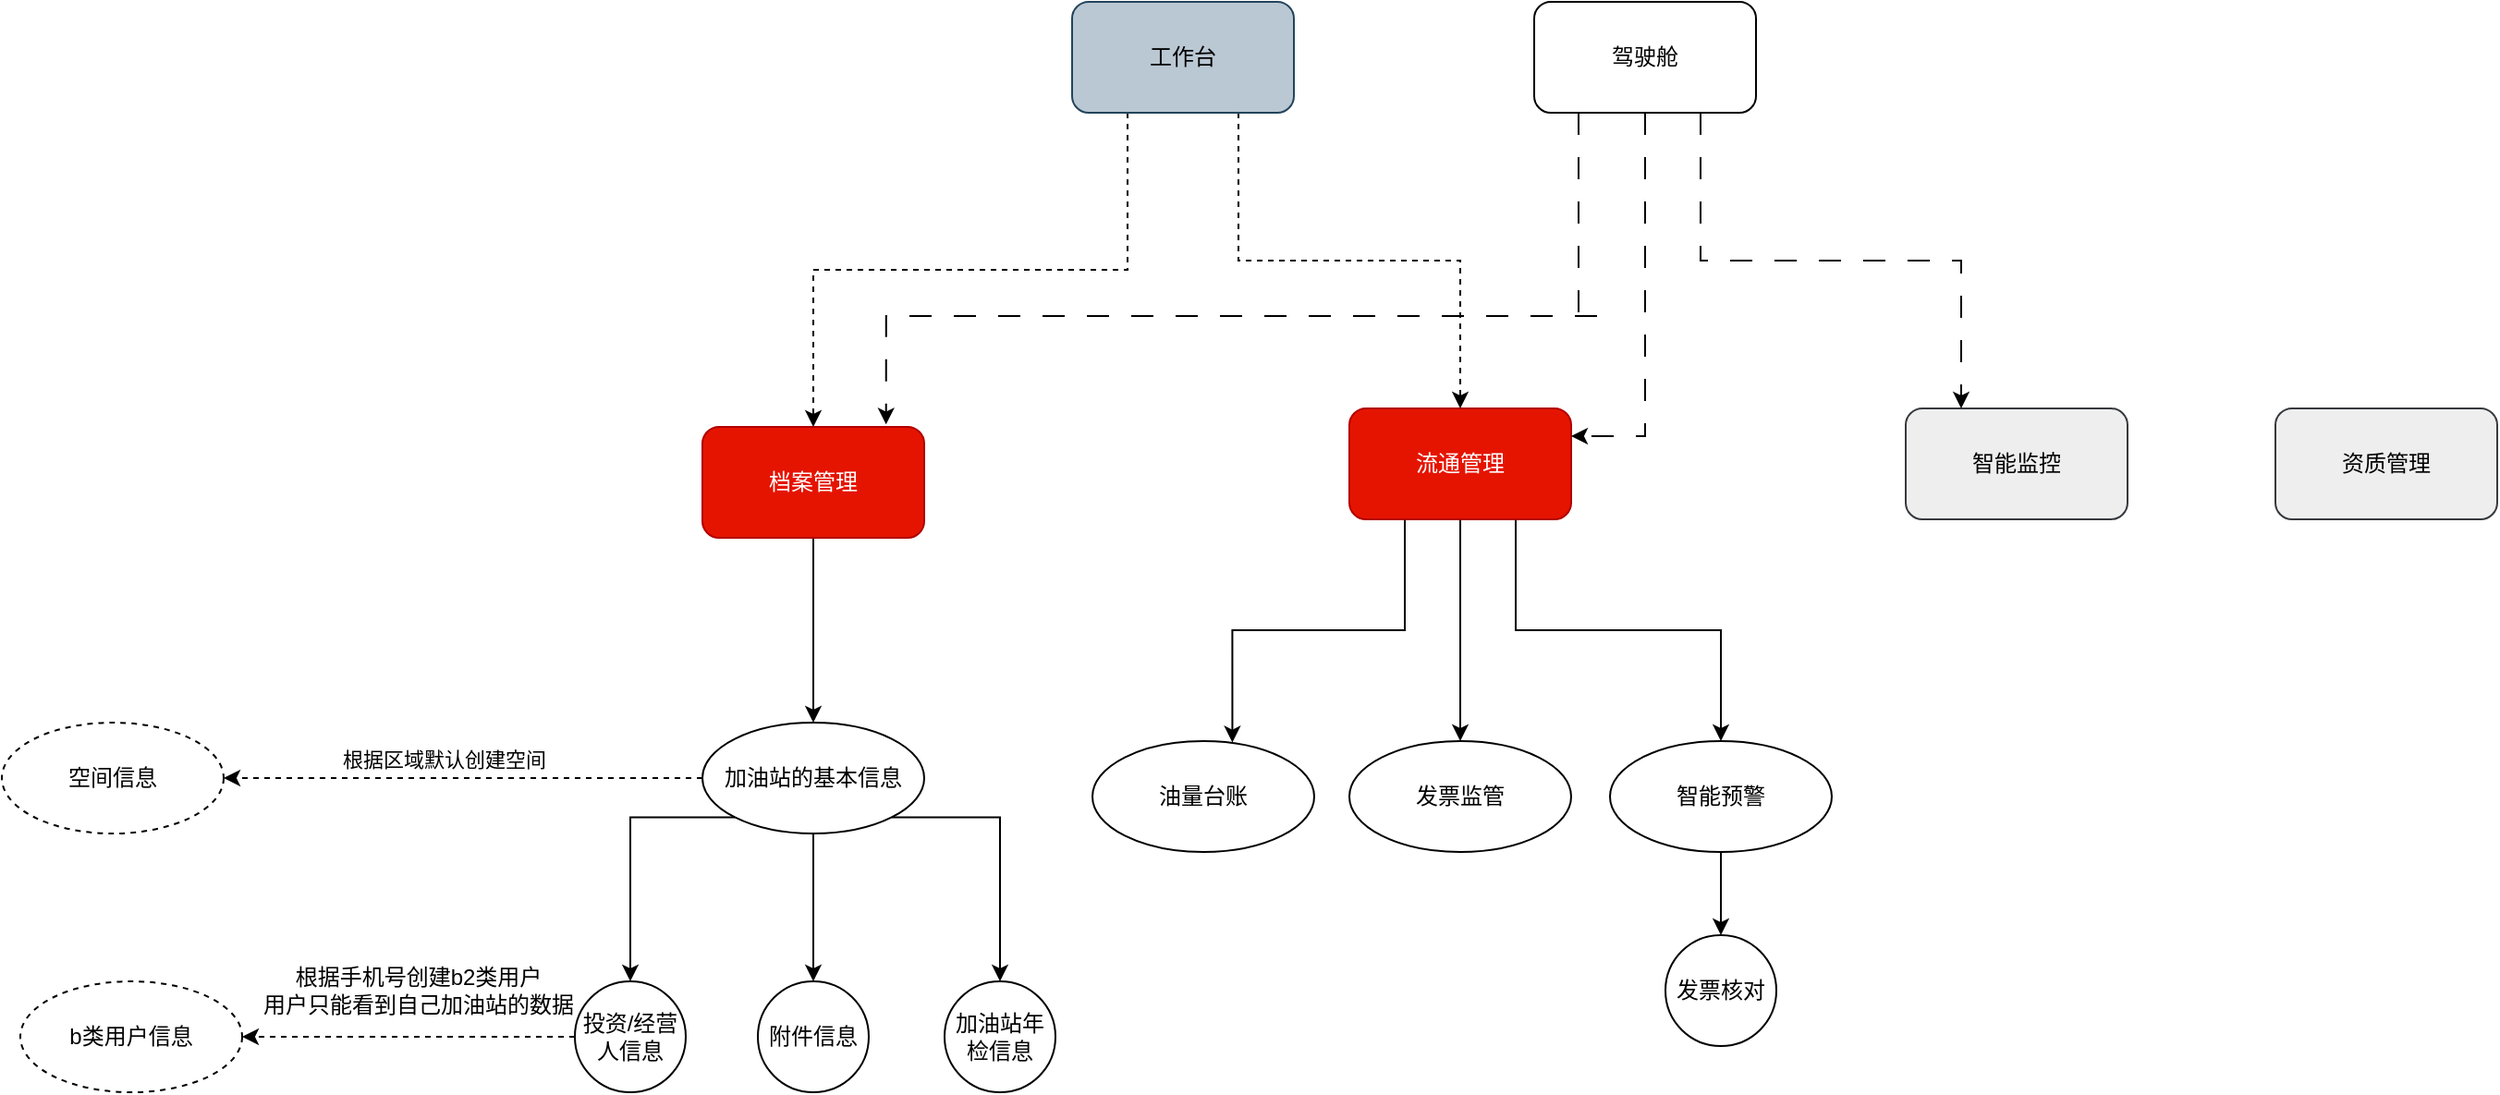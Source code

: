 <mxfile version="21.1.1" type="github">
  <diagram id="C5RBs43oDa-KdzZeNtuy" name="Page-1">
    <mxGraphModel dx="1815" dy="658" grid="1" gridSize="10" guides="1" tooltips="1" connect="1" arrows="1" fold="1" page="1" pageScale="1" pageWidth="827" pageHeight="1169" math="0" shadow="0">
      <root>
        <mxCell id="WIyWlLk6GJQsqaUBKTNV-0" />
        <mxCell id="WIyWlLk6GJQsqaUBKTNV-1" parent="WIyWlLk6GJQsqaUBKTNV-0" />
        <mxCell id="YlMr-AtCacn_neBP1xB6-13" style="edgeStyle=orthogonalEdgeStyle;rounded=0;orthogonalLoop=1;jettySize=auto;html=1;exitX=0.5;exitY=1;exitDx=0;exitDy=0;entryX=0.5;entryY=0;entryDx=0;entryDy=0;" parent="WIyWlLk6GJQsqaUBKTNV-1" source="YlMr-AtCacn_neBP1xB6-0" target="YlMr-AtCacn_neBP1xB6-12" edge="1">
          <mxGeometry relative="1" as="geometry" />
        </mxCell>
        <mxCell id="YlMr-AtCacn_neBP1xB6-0" value="档案管理" style="rounded=1;whiteSpace=wrap;html=1;fillColor=#e51400;fontColor=#ffffff;strokeColor=#B20000;" parent="WIyWlLk6GJQsqaUBKTNV-1" vertex="1">
          <mxGeometry x="-1" y="310" width="120" height="60" as="geometry" />
        </mxCell>
        <mxCell id="YlMr-AtCacn_neBP1xB6-1" value="资质管理" style="rounded=1;whiteSpace=wrap;html=1;fillColor=#eeeeee;strokeColor=#36393d;" parent="WIyWlLk6GJQsqaUBKTNV-1" vertex="1">
          <mxGeometry x="850" y="300" width="120" height="60" as="geometry" />
        </mxCell>
        <mxCell id="YlMr-AtCacn_neBP1xB6-9" style="edgeStyle=orthogonalEdgeStyle;rounded=0;orthogonalLoop=1;jettySize=auto;html=1;exitX=0.25;exitY=1;exitDx=0;exitDy=0;entryX=0.631;entryY=0.013;entryDx=0;entryDy=0;entryPerimeter=0;" parent="WIyWlLk6GJQsqaUBKTNV-1" source="YlMr-AtCacn_neBP1xB6-2" target="YlMr-AtCacn_neBP1xB6-6" edge="1">
          <mxGeometry relative="1" as="geometry" />
        </mxCell>
        <mxCell id="YlMr-AtCacn_neBP1xB6-10" style="edgeStyle=orthogonalEdgeStyle;rounded=0;orthogonalLoop=1;jettySize=auto;html=1;exitX=0.5;exitY=1;exitDx=0;exitDy=0;entryX=0.5;entryY=0;entryDx=0;entryDy=0;" parent="WIyWlLk6GJQsqaUBKTNV-1" source="YlMr-AtCacn_neBP1xB6-2" target="YlMr-AtCacn_neBP1xB6-7" edge="1">
          <mxGeometry relative="1" as="geometry" />
        </mxCell>
        <mxCell id="YlMr-AtCacn_neBP1xB6-11" style="edgeStyle=orthogonalEdgeStyle;rounded=0;orthogonalLoop=1;jettySize=auto;html=1;exitX=0.75;exitY=1;exitDx=0;exitDy=0;" parent="WIyWlLk6GJQsqaUBKTNV-1" source="YlMr-AtCacn_neBP1xB6-2" target="YlMr-AtCacn_neBP1xB6-8" edge="1">
          <mxGeometry relative="1" as="geometry" />
        </mxCell>
        <mxCell id="YlMr-AtCacn_neBP1xB6-2" value="流通管理" style="rounded=1;whiteSpace=wrap;html=1;fillColor=#e51400;fontColor=#ffffff;strokeColor=#B20000;" parent="WIyWlLk6GJQsqaUBKTNV-1" vertex="1">
          <mxGeometry x="349" y="300" width="120" height="60" as="geometry" />
        </mxCell>
        <mxCell id="YlMr-AtCacn_neBP1xB6-3" value="智能监控" style="rounded=1;whiteSpace=wrap;html=1;fillColor=#eeeeee;strokeColor=#36393d;" parent="WIyWlLk6GJQsqaUBKTNV-1" vertex="1">
          <mxGeometry x="650" y="300" width="120" height="60" as="geometry" />
        </mxCell>
        <mxCell id="YlMr-AtCacn_neBP1xB6-19" style="edgeStyle=orthogonalEdgeStyle;rounded=0;orthogonalLoop=1;jettySize=auto;html=1;exitX=0.2;exitY=1;exitDx=0;exitDy=0;entryX=0.828;entryY=-0.022;entryDx=0;entryDy=0;entryPerimeter=0;dashed=1;dashPattern=12 12;exitPerimeter=0;" parent="WIyWlLk6GJQsqaUBKTNV-1" source="YlMr-AtCacn_neBP1xB6-4" target="YlMr-AtCacn_neBP1xB6-0" edge="1">
          <mxGeometry relative="1" as="geometry">
            <Array as="points">
              <mxPoint x="483" y="250" />
              <mxPoint x="118" y="250" />
            </Array>
          </mxGeometry>
        </mxCell>
        <mxCell id="YlMr-AtCacn_neBP1xB6-20" style="edgeStyle=orthogonalEdgeStyle;rounded=0;orthogonalLoop=1;jettySize=auto;html=1;exitX=0.5;exitY=1;exitDx=0;exitDy=0;entryX=1;entryY=0.25;entryDx=0;entryDy=0;dashed=1;dashPattern=12 12;" parent="WIyWlLk6GJQsqaUBKTNV-1" source="YlMr-AtCacn_neBP1xB6-4" target="YlMr-AtCacn_neBP1xB6-2" edge="1">
          <mxGeometry relative="1" as="geometry">
            <mxPoint x="539" y="230" as="targetPoint" />
          </mxGeometry>
        </mxCell>
        <mxCell id="YlMr-AtCacn_neBP1xB6-21" style="edgeStyle=orthogonalEdgeStyle;rounded=0;orthogonalLoop=1;jettySize=auto;html=1;exitX=0.75;exitY=1;exitDx=0;exitDy=0;entryX=0.25;entryY=0;entryDx=0;entryDy=0;dashed=1;dashPattern=12 12;" parent="WIyWlLk6GJQsqaUBKTNV-1" source="YlMr-AtCacn_neBP1xB6-4" target="YlMr-AtCacn_neBP1xB6-3" edge="1">
          <mxGeometry relative="1" as="geometry" />
        </mxCell>
        <mxCell id="YlMr-AtCacn_neBP1xB6-4" value="驾驶舱" style="rounded=1;whiteSpace=wrap;html=1;" parent="WIyWlLk6GJQsqaUBKTNV-1" vertex="1">
          <mxGeometry x="449" y="80" width="120" height="60" as="geometry" />
        </mxCell>
        <mxCell id="YlMr-AtCacn_neBP1xB6-17" style="edgeStyle=orthogonalEdgeStyle;rounded=0;orthogonalLoop=1;jettySize=auto;html=1;exitX=0.25;exitY=1;exitDx=0;exitDy=0;dashed=1;" parent="WIyWlLk6GJQsqaUBKTNV-1" source="YlMr-AtCacn_neBP1xB6-5" target="YlMr-AtCacn_neBP1xB6-0" edge="1">
          <mxGeometry relative="1" as="geometry" />
        </mxCell>
        <mxCell id="YlMr-AtCacn_neBP1xB6-18" style="edgeStyle=orthogonalEdgeStyle;rounded=0;orthogonalLoop=1;jettySize=auto;html=1;exitX=0.75;exitY=1;exitDx=0;exitDy=0;entryX=0.5;entryY=0;entryDx=0;entryDy=0;dashed=1;" parent="WIyWlLk6GJQsqaUBKTNV-1" source="YlMr-AtCacn_neBP1xB6-5" target="YlMr-AtCacn_neBP1xB6-2" edge="1">
          <mxGeometry relative="1" as="geometry" />
        </mxCell>
        <mxCell id="YlMr-AtCacn_neBP1xB6-5" value="工作台" style="rounded=1;whiteSpace=wrap;html=1;fillColor=#bac8d3;strokeColor=#23445d;" parent="WIyWlLk6GJQsqaUBKTNV-1" vertex="1">
          <mxGeometry x="199" y="80" width="120" height="60" as="geometry" />
        </mxCell>
        <mxCell id="YlMr-AtCacn_neBP1xB6-6" value="油量台账" style="ellipse;whiteSpace=wrap;html=1;" parent="WIyWlLk6GJQsqaUBKTNV-1" vertex="1">
          <mxGeometry x="210" y="480" width="120" height="60" as="geometry" />
        </mxCell>
        <mxCell id="YlMr-AtCacn_neBP1xB6-7" value="发票监管" style="ellipse;whiteSpace=wrap;html=1;" parent="WIyWlLk6GJQsqaUBKTNV-1" vertex="1">
          <mxGeometry x="349" y="480" width="120" height="60" as="geometry" />
        </mxCell>
        <mxCell id="YlMr-AtCacn_neBP1xB6-15" style="edgeStyle=orthogonalEdgeStyle;rounded=0;orthogonalLoop=1;jettySize=auto;html=1;exitX=0.5;exitY=1;exitDx=0;exitDy=0;" parent="WIyWlLk6GJQsqaUBKTNV-1" source="YlMr-AtCacn_neBP1xB6-8" target="YlMr-AtCacn_neBP1xB6-14" edge="1">
          <mxGeometry relative="1" as="geometry" />
        </mxCell>
        <mxCell id="YlMr-AtCacn_neBP1xB6-8" value="智能预警" style="ellipse;whiteSpace=wrap;html=1;" parent="WIyWlLk6GJQsqaUBKTNV-1" vertex="1">
          <mxGeometry x="490" y="480" width="120" height="60" as="geometry" />
        </mxCell>
        <mxCell id="T5FKO1t9gKB2q5B7KWTC-2" style="edgeStyle=orthogonalEdgeStyle;rounded=0;orthogonalLoop=1;jettySize=auto;html=1;exitX=0;exitY=1;exitDx=0;exitDy=0;entryX=0.5;entryY=0;entryDx=0;entryDy=0;" edge="1" parent="WIyWlLk6GJQsqaUBKTNV-1" source="YlMr-AtCacn_neBP1xB6-12" target="T5FKO1t9gKB2q5B7KWTC-0">
          <mxGeometry relative="1" as="geometry">
            <mxPoint x="-42" y="610" as="targetPoint" />
          </mxGeometry>
        </mxCell>
        <mxCell id="T5FKO1t9gKB2q5B7KWTC-3" style="edgeStyle=orthogonalEdgeStyle;rounded=0;orthogonalLoop=1;jettySize=auto;html=1;exitX=0.5;exitY=1;exitDx=0;exitDy=0;" edge="1" parent="WIyWlLk6GJQsqaUBKTNV-1" source="YlMr-AtCacn_neBP1xB6-12" target="T5FKO1t9gKB2q5B7KWTC-1">
          <mxGeometry relative="1" as="geometry" />
        </mxCell>
        <mxCell id="T5FKO1t9gKB2q5B7KWTC-6" style="edgeStyle=orthogonalEdgeStyle;rounded=0;orthogonalLoop=1;jettySize=auto;html=1;exitX=1;exitY=1;exitDx=0;exitDy=0;entryX=0.5;entryY=0;entryDx=0;entryDy=0;" edge="1" parent="WIyWlLk6GJQsqaUBKTNV-1" source="YlMr-AtCacn_neBP1xB6-12" target="T5FKO1t9gKB2q5B7KWTC-5">
          <mxGeometry relative="1" as="geometry" />
        </mxCell>
        <mxCell id="T5FKO1t9gKB2q5B7KWTC-8" style="edgeStyle=orthogonalEdgeStyle;rounded=0;orthogonalLoop=1;jettySize=auto;html=1;exitX=0;exitY=0.5;exitDx=0;exitDy=0;entryX=1;entryY=0.5;entryDx=0;entryDy=0;dashed=1;" edge="1" parent="WIyWlLk6GJQsqaUBKTNV-1" source="YlMr-AtCacn_neBP1xB6-12" target="T5FKO1t9gKB2q5B7KWTC-7">
          <mxGeometry relative="1" as="geometry" />
        </mxCell>
        <mxCell id="T5FKO1t9gKB2q5B7KWTC-11" value="根据区域默认创建空间" style="edgeLabel;html=1;align=center;verticalAlign=middle;resizable=0;points=[];" vertex="1" connectable="0" parent="T5FKO1t9gKB2q5B7KWTC-8">
          <mxGeometry x="0.185" y="3" relative="1" as="geometry">
            <mxPoint x="13" y="-13" as="offset" />
          </mxGeometry>
        </mxCell>
        <mxCell id="YlMr-AtCacn_neBP1xB6-12" value="加油站的基本信息" style="ellipse;whiteSpace=wrap;html=1;" parent="WIyWlLk6GJQsqaUBKTNV-1" vertex="1">
          <mxGeometry x="-1" y="470" width="120" height="60" as="geometry" />
        </mxCell>
        <mxCell id="YlMr-AtCacn_neBP1xB6-14" value="发票核对" style="ellipse;whiteSpace=wrap;html=1;aspect=fixed;" parent="WIyWlLk6GJQsqaUBKTNV-1" vertex="1">
          <mxGeometry x="520" y="585" width="60" height="60" as="geometry" />
        </mxCell>
        <mxCell id="T5FKO1t9gKB2q5B7KWTC-10" style="edgeStyle=orthogonalEdgeStyle;rounded=0;orthogonalLoop=1;jettySize=auto;html=1;exitX=0;exitY=0.5;exitDx=0;exitDy=0;entryX=1;entryY=0.5;entryDx=0;entryDy=0;dashed=1;" edge="1" parent="WIyWlLk6GJQsqaUBKTNV-1" source="T5FKO1t9gKB2q5B7KWTC-0" target="T5FKO1t9gKB2q5B7KWTC-9">
          <mxGeometry relative="1" as="geometry" />
        </mxCell>
        <mxCell id="T5FKO1t9gKB2q5B7KWTC-0" value="投资/经营人信息" style="ellipse;whiteSpace=wrap;html=1;aspect=fixed;" vertex="1" parent="WIyWlLk6GJQsqaUBKTNV-1">
          <mxGeometry x="-70" y="610" width="60" height="60" as="geometry" />
        </mxCell>
        <mxCell id="T5FKO1t9gKB2q5B7KWTC-1" value="附件信息" style="ellipse;whiteSpace=wrap;html=1;aspect=fixed;" vertex="1" parent="WIyWlLk6GJQsqaUBKTNV-1">
          <mxGeometry x="29" y="610" width="60" height="60" as="geometry" />
        </mxCell>
        <mxCell id="T5FKO1t9gKB2q5B7KWTC-5" value="加油站年检信息" style="ellipse;whiteSpace=wrap;html=1;aspect=fixed;" vertex="1" parent="WIyWlLk6GJQsqaUBKTNV-1">
          <mxGeometry x="130" y="610" width="60" height="60" as="geometry" />
        </mxCell>
        <mxCell id="T5FKO1t9gKB2q5B7KWTC-7" value="空间信息" style="ellipse;whiteSpace=wrap;html=1;dashed=1;" vertex="1" parent="WIyWlLk6GJQsqaUBKTNV-1">
          <mxGeometry x="-380" y="470" width="120" height="60" as="geometry" />
        </mxCell>
        <mxCell id="T5FKO1t9gKB2q5B7KWTC-9" value="b类用户信息" style="ellipse;whiteSpace=wrap;html=1;dashed=1;" vertex="1" parent="WIyWlLk6GJQsqaUBKTNV-1">
          <mxGeometry x="-370" y="610" width="120" height="60" as="geometry" />
        </mxCell>
        <mxCell id="T5FKO1t9gKB2q5B7KWTC-12" value="根据手机号创建b2类用户&lt;br&gt;用户只能看到自己加油站的数据" style="text;html=1;align=center;verticalAlign=middle;resizable=0;points=[];autosize=1;strokeColor=none;fillColor=none;" vertex="1" parent="WIyWlLk6GJQsqaUBKTNV-1">
          <mxGeometry x="-250" y="595" width="190" height="40" as="geometry" />
        </mxCell>
      </root>
    </mxGraphModel>
  </diagram>
</mxfile>

